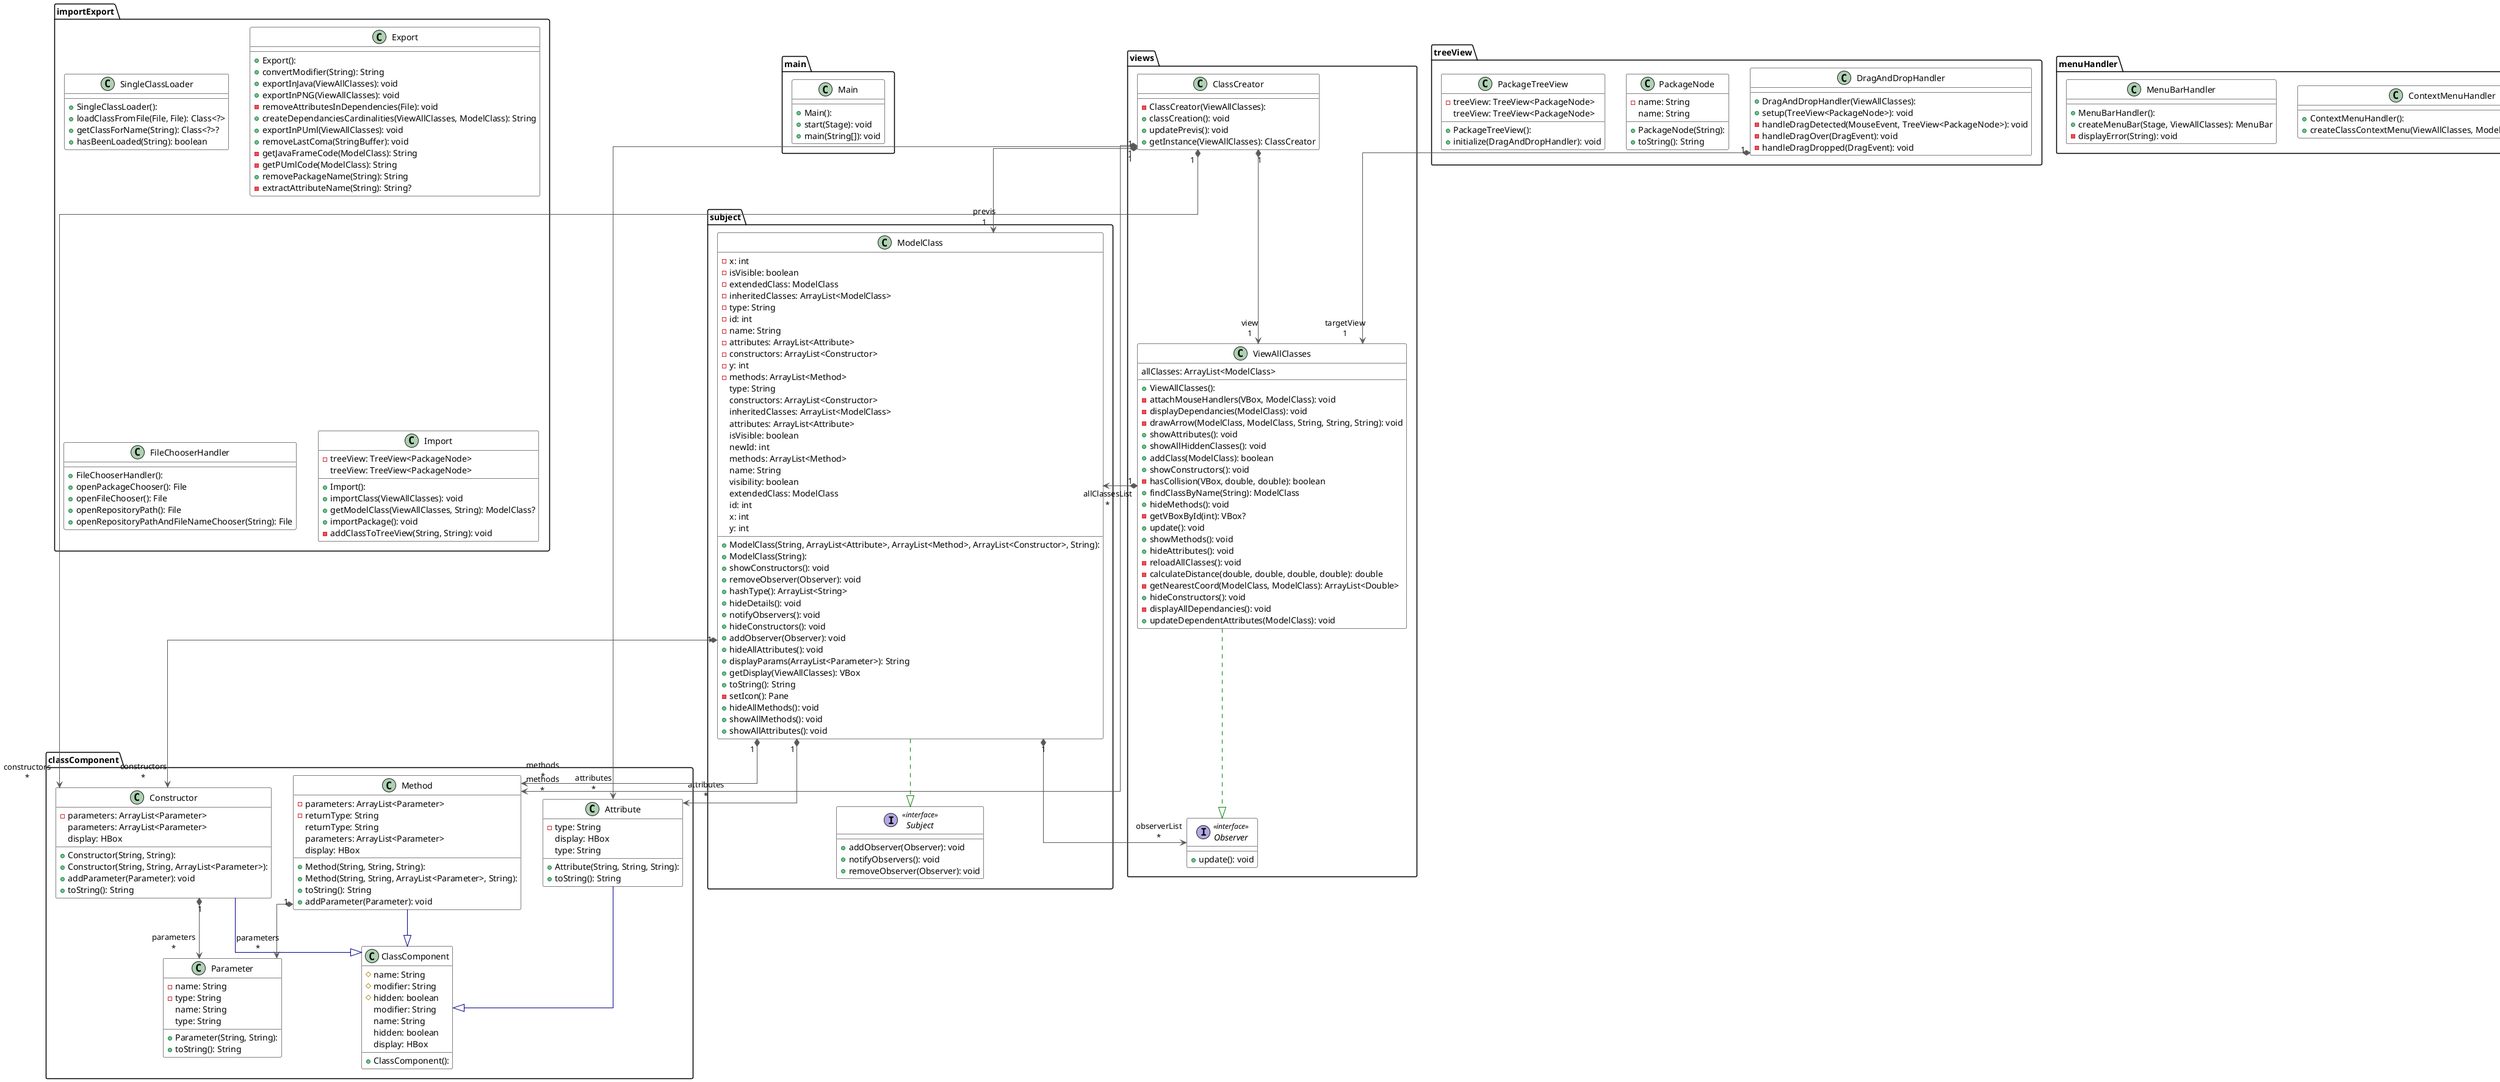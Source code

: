 @startuml
top to bottom direction
skinparam linetype ortho
skinparam class {
    BackgroundColor White
    ArrowColor Black
    BorderColor Black
}

package main {
    class Main {
        + Main(): 
        + start(Stage): void
        + main(String[]): void
    }
}

package classComponent {
    class Attribute {
        + Attribute(String, String, String): 
        - type: String
        + toString(): String
        display: HBox
        type: String
    }

    class ClassComponent {
        + ClassComponent(): 
        # name: String
        # modifier: String
        # hidden: boolean
        modifier: String
        name: String
        hidden: boolean
        display: HBox
    }

    class Constructor {
        + Constructor(String, String): 
        + Constructor(String, String, ArrayList<Parameter>): 
        - parameters: ArrayList<Parameter>
        + addParameter(Parameter): void
        + toString(): String
        parameters: ArrayList<Parameter>
        display: HBox
    }

    class Method {
        + Method(String, String, String): 
        + Method(String, String, ArrayList<Parameter>, String): 
        - parameters: ArrayList<Parameter>
        - returnType: String
        + toString(): String
        + addParameter(Parameter): void
        returnType: String
        parameters: ArrayList<Parameter>
        display: HBox
    }

    class Parameter {
        + Parameter(String, String): 
        - name: String
        - type: String
        + toString(): String
        name: String
        type: String
    }
}

package importExport {
    class SingleClassLoader {
        + SingleClassLoader(): 
        + loadClassFromFile(File, File): Class<?>
        + getClassForName(String): Class<?>?
        + hasBeenLoaded(String): boolean
    }

    class Export {
        + Export(): 
        + convertModifier(String): String
        + exportInJava(ViewAllClasses): void
        + exportInPNG(ViewAllClasses): void
        - removeAttributesInDependencies(File): void
        + createDependanciesCardinalities(ViewAllClasses, ModelClass): String
        + exportInPUml(ViewAllClasses): void
        + removeLastComa(StringBuffer): void
        - getJavaFrameCode(ModelClass): String
        - getPUmlCode(ModelClass): String
        + removePackageName(String): String
        - extractAttributeName(String): String?
    }

    class FileChooserHandler {
        + FileChooserHandler(): 
        + openPackageChooser(): File
        + openFileChooser(): File
        + openRepositoryPath(): File
        + openRepositoryPathAndFileNameChooser(String): File
    }

    class Import {
        + Import(): 
        - treeView: TreeView<PackageNode>
        + importClass(ViewAllClasses): void
        + getModelClass(ViewAllClasses, String): ModelClass?
        + importPackage(): void
        - addClassToTreeView(String, String): void
        treeView: TreeView<PackageNode>
    }
}

package menuHandler {
    class ContextMenuHandler {
        + ContextMenuHandler(): 
        + createClassContextMenu(ViewAllClasses, ModelClass): ContextMenu
    }

    class MenuBarHandler {
        + MenuBarHandler(): 
        + createMenuBar(Stage, ViewAllClasses): MenuBar
        - displayError(String): void
    }
}

package subject {
    class ModelClass {
        + ModelClass(String, ArrayList<Attribute>, ArrayList<Method>, ArrayList<Constructor>, String): 
        + ModelClass(String): 
        - x: int
        - isVisible: boolean
        - extendedClass: ModelClass
        - inheritedClasses: ArrayList<ModelClass>
        - type: String
        - id: int
        - name: String
        - attributes: ArrayList<Attribute>
        - constructors: ArrayList<Constructor>
        - y: int
        - methods: ArrayList<Method>
        + showConstructors(): void
        + removeObserver(Observer): void
        + hashType(): ArrayList<String>
        + hideDetails(): void
        + notifyObservers(): void
        + hideConstructors(): void
        + addObserver(Observer): void
        + hideAllAttributes(): void
        + displayParams(ArrayList<Parameter>): String
        + getDisplay(ViewAllClasses): VBox
        + toString(): String
        - setIcon(): Pane
        + hideAllMethods(): void
        + showAllMethods(): void
        + showAllAttributes(): void
        type: String
        constructors: ArrayList<Constructor>
        inheritedClasses: ArrayList<ModelClass>
        attributes: ArrayList<Attribute>
        isVisible: boolean
        newId: int
        methods: ArrayList<Method>
        name: String
        visibility: boolean
        extendedClass: ModelClass
        id: int
        x: int
        y: int
    }

    interface Subject << interface >> {
        + addObserver(Observer): void
        + notifyObservers(): void
        + removeObserver(Observer): void
    }
}

package treeView {
    class DragAndDropHandler {
        + DragAndDropHandler(ViewAllClasses): 
        + setup(TreeView<PackageNode>): void
        - handleDragDetected(MouseEvent, TreeView<PackageNode>): void
        - handleDragOver(DragEvent): void
        - handleDragDropped(DragEvent): void
    }

    class PackageNode {
        + PackageNode(String): 
        - name: String
        + toString(): String
        name: String
    }

    class PackageTreeView {
        + PackageTreeView(): 
        - treeView: TreeView<PackageNode>
        + initialize(DragAndDropHandler): void
        treeView: TreeView<PackageNode>
    }
}

package views {
    class ClassCreator {
        - ClassCreator(ViewAllClasses): 
        + classCreation(): void
        + updatePrevis(): void
        + getInstance(ViewAllClasses): ClassCreator
    }

    interface Observer << interface >> {
        + update(): void
    }

    class ViewAllClasses {
        + ViewAllClasses(): 
        - attachMouseHandlers(VBox, ModelClass): void
        - displayDependancies(ModelClass): void
        - drawArrow(ModelClass, ModelClass, String, String, String): void
        + showAttributes(): void
        + showAllHiddenClasses(): void
        + addClass(ModelClass): boolean
        + showConstructors(): void
        - hasCollision(VBox, double, double): boolean
        + findClassByName(String): ModelClass
        + hideMethods(): void
        - getVBoxById(int): VBox?
        + update(): void
        + showMethods(): void
        + hideAttributes(): void
        - reloadAllClasses(): void
        - calculateDistance(double, double, double, double): double
        - getNearestCoord(ModelClass, ModelClass): ArrayList<Double>
        + hideConstructors(): void
        - displayAllDependancies(): void
        + updateDependentAttributes(ModelClass): void
        allClasses: ArrayList<ModelClass>
    }
}

' ### Dépendances ###

Attribute           -[#000082,plain]-^  ClassComponent     
ClassCreator       "1" *-[#595959,plain]-> "attributes\n*" Attribute          
ClassCreator       "1" *-[#595959,plain]-> "constructors\n*" Constructor        
ClassCreator       "1" *-[#595959,plain]-> "methods\n*" Method             
ClassCreator       "1" *-[#595959,plain]-> "previs\n1" ModelClass         
ClassCreator       "1" *-[#595959,plain]-> "view\n1" ViewAllClasses     
Constructor         -[#000082,plain]-^  ClassComponent     
Constructor        "1" *-[#595959,plain]-> "parameters\n*" Parameter          
DragAndDropHandler "1" *-[#595959,plain]-> "targetView\n1" ViewAllClasses     
Method              -[#000082,plain]-^  ClassComponent     
Method             "1" *-[#595959,plain]-> "parameters\n*" Parameter          
ModelClass         "1" *-[#595959,plain]-> "attributes\n*" Attribute          
ModelClass         "1" *-[#595959,plain]-> "constructors\n*" Constructor        
ModelClass         "1" *-[#595959,plain]-> "methods\n*" Method             
ModelClass         "1" *-[#595959,plain]-> "observerList\n*" Observer           
ModelClass          -[#008200,dashed]-^  Subject            
ViewAllClasses     "1" *-[#595959,plain]-> "allClassesList\n*" ModelClass         
ViewAllClasses      -[#008200,dashed]-^  Observer
@enduml
